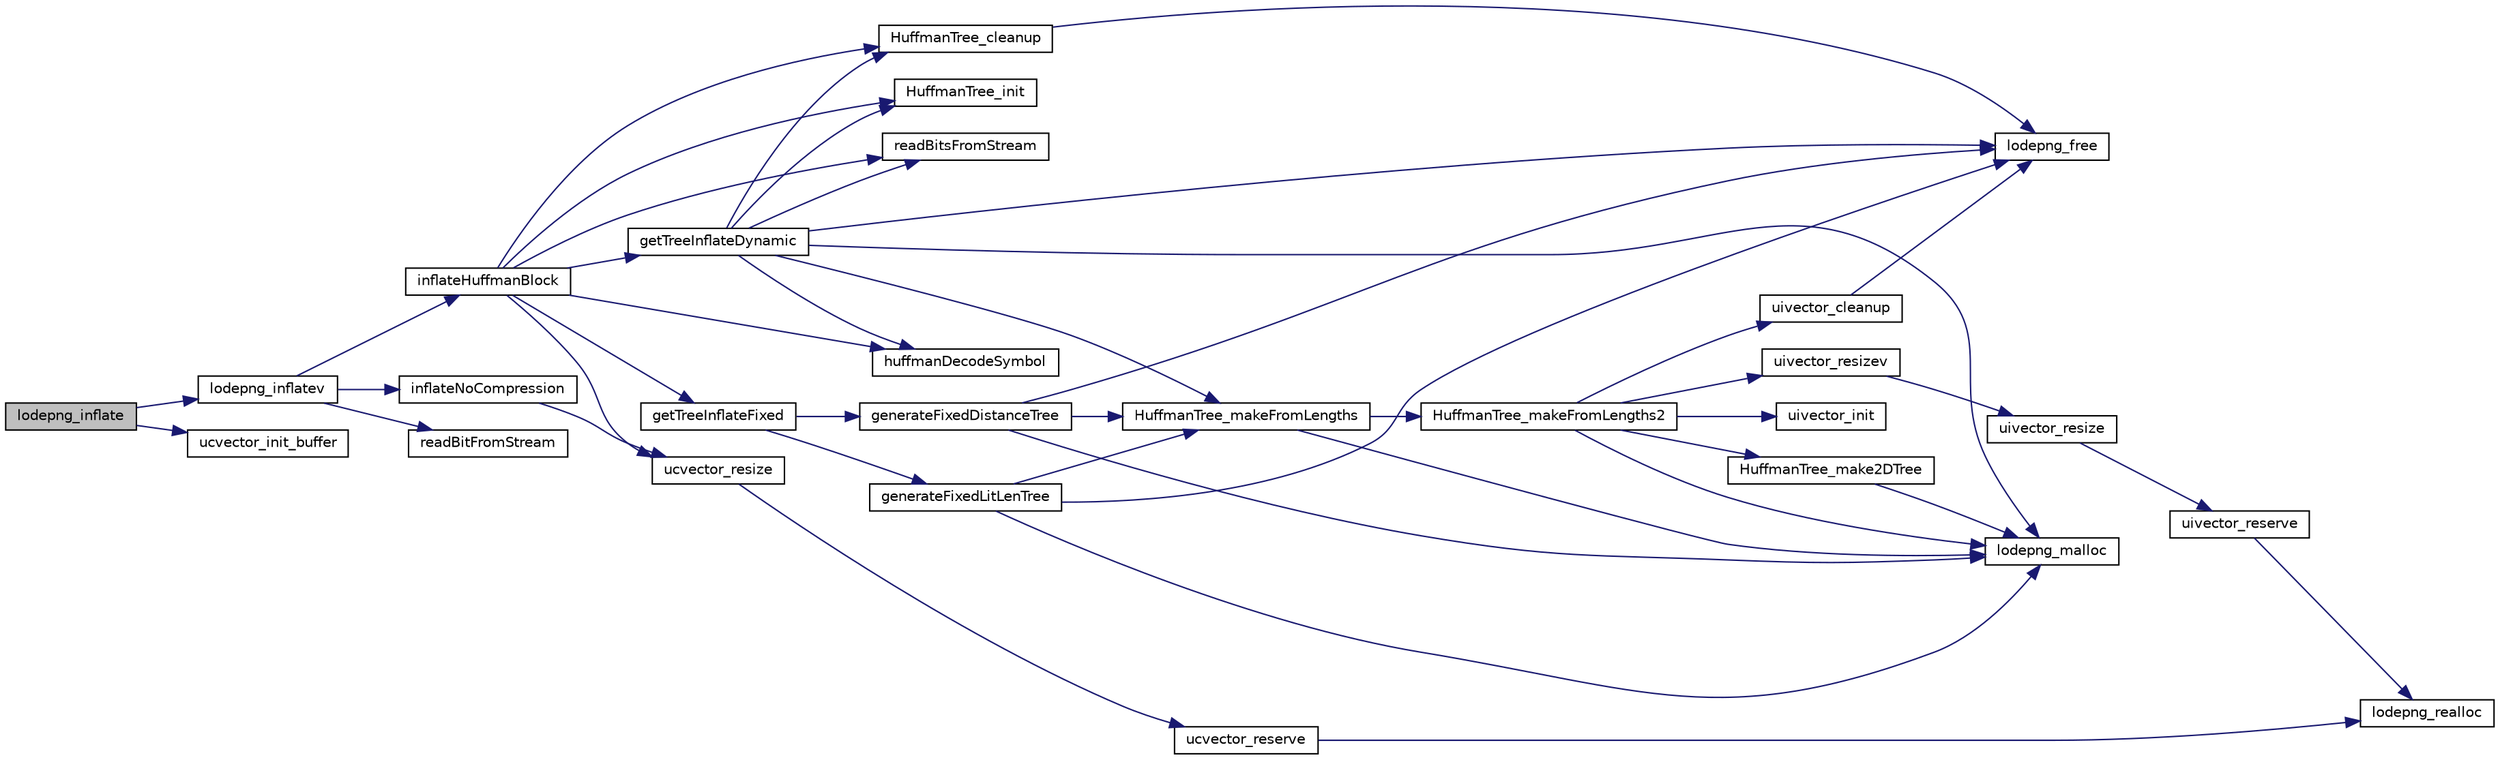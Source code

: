 digraph "lodepng_inflate"
{
 // LATEX_PDF_SIZE
  edge [fontname="Helvetica",fontsize="10",labelfontname="Helvetica",labelfontsize="10"];
  node [fontname="Helvetica",fontsize="10",shape=record];
  rankdir="LR";
  Node1 [label="lodepng_inflate",height=0.2,width=0.4,color="black", fillcolor="grey75", style="filled", fontcolor="black",tooltip=" "];
  Node1 -> Node2 [color="midnightblue",fontsize="10",style="solid",fontname="Helvetica"];
  Node2 [label="lodepng_inflatev",height=0.2,width=0.4,color="black", fillcolor="white", style="filled",URL="$lodepng_8cpp.html#ab9bde96d8779ba938e3122c30f169c11",tooltip=" "];
  Node2 -> Node3 [color="midnightblue",fontsize="10",style="solid",fontname="Helvetica"];
  Node3 [label="inflateHuffmanBlock",height=0.2,width=0.4,color="black", fillcolor="white", style="filled",URL="$lodepng_8cpp.html#a81bb15a46d4af11cbc78bb671971b099",tooltip=" "];
  Node3 -> Node4 [color="midnightblue",fontsize="10",style="solid",fontname="Helvetica"];
  Node4 [label="getTreeInflateDynamic",height=0.2,width=0.4,color="black", fillcolor="white", style="filled",URL="$lodepng_8cpp.html#a83644e0bc7e164a26131b1b369907d3b",tooltip=" "];
  Node4 -> Node5 [color="midnightblue",fontsize="10",style="solid",fontname="Helvetica"];
  Node5 [label="huffmanDecodeSymbol",height=0.2,width=0.4,color="black", fillcolor="white", style="filled",URL="$lodepng_8cpp.html#abf89fc00646f5514a9b1c4f69785e052",tooltip=" "];
  Node4 -> Node6 [color="midnightblue",fontsize="10",style="solid",fontname="Helvetica"];
  Node6 [label="HuffmanTree_cleanup",height=0.2,width=0.4,color="black", fillcolor="white", style="filled",URL="$lodepng_8cpp.html#a3228e11a4562c70c9fb78931eb6eb44a",tooltip=" "];
  Node6 -> Node7 [color="midnightblue",fontsize="10",style="solid",fontname="Helvetica"];
  Node7 [label="lodepng_free",height=0.2,width=0.4,color="black", fillcolor="white", style="filled",URL="$lodepng_8cpp.html#a5cabd4078527ba33b78791fac7e8b15c",tooltip=" "];
  Node4 -> Node8 [color="midnightblue",fontsize="10",style="solid",fontname="Helvetica"];
  Node8 [label="HuffmanTree_init",height=0.2,width=0.4,color="black", fillcolor="white", style="filled",URL="$lodepng_8cpp.html#a37cb427b175e04defdc48569b76a375c",tooltip=" "];
  Node4 -> Node9 [color="midnightblue",fontsize="10",style="solid",fontname="Helvetica"];
  Node9 [label="HuffmanTree_makeFromLengths",height=0.2,width=0.4,color="black", fillcolor="white", style="filled",URL="$lodepng_8cpp.html#aba97231d47c3cb5538a30bb0cd4be7e9",tooltip=" "];
  Node9 -> Node10 [color="midnightblue",fontsize="10",style="solid",fontname="Helvetica"];
  Node10 [label="HuffmanTree_makeFromLengths2",height=0.2,width=0.4,color="black", fillcolor="white", style="filled",URL="$lodepng_8cpp.html#a6dd288bb82383b61cb04855b6a38680a",tooltip=" "];
  Node10 -> Node11 [color="midnightblue",fontsize="10",style="solid",fontname="Helvetica"];
  Node11 [label="HuffmanTree_make2DTree",height=0.2,width=0.4,color="black", fillcolor="white", style="filled",URL="$lodepng_8cpp.html#aadc61a27e58bef1cc7722ea172bf58fd",tooltip=" "];
  Node11 -> Node12 [color="midnightblue",fontsize="10",style="solid",fontname="Helvetica"];
  Node12 [label="lodepng_malloc",height=0.2,width=0.4,color="black", fillcolor="white", style="filled",URL="$lodepng_8cpp.html#acde6d2f623c875a922fc7526d49af03c",tooltip=" "];
  Node10 -> Node12 [color="midnightblue",fontsize="10",style="solid",fontname="Helvetica"];
  Node10 -> Node13 [color="midnightblue",fontsize="10",style="solid",fontname="Helvetica"];
  Node13 [label="uivector_cleanup",height=0.2,width=0.4,color="black", fillcolor="white", style="filled",URL="$lodepng_8cpp.html#a58616079535e14a89a469632d078d336",tooltip=" "];
  Node13 -> Node7 [color="midnightblue",fontsize="10",style="solid",fontname="Helvetica"];
  Node10 -> Node14 [color="midnightblue",fontsize="10",style="solid",fontname="Helvetica"];
  Node14 [label="uivector_init",height=0.2,width=0.4,color="black", fillcolor="white", style="filled",URL="$lodepng_8cpp.html#aa03164e774d0dea9886ccdbb3f591f49",tooltip=" "];
  Node10 -> Node15 [color="midnightblue",fontsize="10",style="solid",fontname="Helvetica"];
  Node15 [label="uivector_resizev",height=0.2,width=0.4,color="black", fillcolor="white", style="filled",URL="$lodepng_8cpp.html#a2ceb381bbb52c2fc72946047b58ea11d",tooltip=" "];
  Node15 -> Node16 [color="midnightblue",fontsize="10",style="solid",fontname="Helvetica"];
  Node16 [label="uivector_resize",height=0.2,width=0.4,color="black", fillcolor="white", style="filled",URL="$lodepng_8cpp.html#a348bbe51fbdd2881e2caabe468611a26",tooltip=" "];
  Node16 -> Node17 [color="midnightblue",fontsize="10",style="solid",fontname="Helvetica"];
  Node17 [label="uivector_reserve",height=0.2,width=0.4,color="black", fillcolor="white", style="filled",URL="$lodepng_8cpp.html#a61adf65885d6d7d2ca17cc74c4878da2",tooltip=" "];
  Node17 -> Node18 [color="midnightblue",fontsize="10",style="solid",fontname="Helvetica"];
  Node18 [label="lodepng_realloc",height=0.2,width=0.4,color="black", fillcolor="white", style="filled",URL="$lodepng_8cpp.html#a6ee50a3631edd70134996a315552131b",tooltip=" "];
  Node9 -> Node12 [color="midnightblue",fontsize="10",style="solid",fontname="Helvetica"];
  Node4 -> Node7 [color="midnightblue",fontsize="10",style="solid",fontname="Helvetica"];
  Node4 -> Node12 [color="midnightblue",fontsize="10",style="solid",fontname="Helvetica"];
  Node4 -> Node19 [color="midnightblue",fontsize="10",style="solid",fontname="Helvetica"];
  Node19 [label="readBitsFromStream",height=0.2,width=0.4,color="black", fillcolor="white", style="filled",URL="$lodepng_8cpp.html#aa7fbb9c4282b81dee9596cf334c7e719",tooltip=" "];
  Node3 -> Node20 [color="midnightblue",fontsize="10",style="solid",fontname="Helvetica"];
  Node20 [label="getTreeInflateFixed",height=0.2,width=0.4,color="black", fillcolor="white", style="filled",URL="$lodepng_8cpp.html#abcd01b659a4a19a50aa61345cec2e89d",tooltip=" "];
  Node20 -> Node21 [color="midnightblue",fontsize="10",style="solid",fontname="Helvetica"];
  Node21 [label="generateFixedDistanceTree",height=0.2,width=0.4,color="black", fillcolor="white", style="filled",URL="$lodepng_8cpp.html#afff6d2d37364f0329eba8b54c380b1ff",tooltip=" "];
  Node21 -> Node9 [color="midnightblue",fontsize="10",style="solid",fontname="Helvetica"];
  Node21 -> Node7 [color="midnightblue",fontsize="10",style="solid",fontname="Helvetica"];
  Node21 -> Node12 [color="midnightblue",fontsize="10",style="solid",fontname="Helvetica"];
  Node20 -> Node22 [color="midnightblue",fontsize="10",style="solid",fontname="Helvetica"];
  Node22 [label="generateFixedLitLenTree",height=0.2,width=0.4,color="black", fillcolor="white", style="filled",URL="$lodepng_8cpp.html#ae061b285397842660d714272df841c39",tooltip=" "];
  Node22 -> Node9 [color="midnightblue",fontsize="10",style="solid",fontname="Helvetica"];
  Node22 -> Node7 [color="midnightblue",fontsize="10",style="solid",fontname="Helvetica"];
  Node22 -> Node12 [color="midnightblue",fontsize="10",style="solid",fontname="Helvetica"];
  Node3 -> Node5 [color="midnightblue",fontsize="10",style="solid",fontname="Helvetica"];
  Node3 -> Node6 [color="midnightblue",fontsize="10",style="solid",fontname="Helvetica"];
  Node3 -> Node8 [color="midnightblue",fontsize="10",style="solid",fontname="Helvetica"];
  Node3 -> Node19 [color="midnightblue",fontsize="10",style="solid",fontname="Helvetica"];
  Node3 -> Node23 [color="midnightblue",fontsize="10",style="solid",fontname="Helvetica"];
  Node23 [label="ucvector_resize",height=0.2,width=0.4,color="black", fillcolor="white", style="filled",URL="$lodepng_8cpp.html#ae4e2da90ae4abb858852f211eb28d622",tooltip=" "];
  Node23 -> Node24 [color="midnightblue",fontsize="10",style="solid",fontname="Helvetica"];
  Node24 [label="ucvector_reserve",height=0.2,width=0.4,color="black", fillcolor="white", style="filled",URL="$lodepng_8cpp.html#ac03e508691c2826ee4065627465ccb4a",tooltip=" "];
  Node24 -> Node18 [color="midnightblue",fontsize="10",style="solid",fontname="Helvetica"];
  Node2 -> Node25 [color="midnightblue",fontsize="10",style="solid",fontname="Helvetica"];
  Node25 [label="inflateNoCompression",height=0.2,width=0.4,color="black", fillcolor="white", style="filled",URL="$lodepng_8cpp.html#ab38930a2237fe8c8d4ac9af09a95a04b",tooltip=" "];
  Node25 -> Node23 [color="midnightblue",fontsize="10",style="solid",fontname="Helvetica"];
  Node2 -> Node26 [color="midnightblue",fontsize="10",style="solid",fontname="Helvetica"];
  Node26 [label="readBitFromStream",height=0.2,width=0.4,color="black", fillcolor="white", style="filled",URL="$lodepng_8cpp.html#a2f08dd6df293eb1fdfdd193892a699ed",tooltip=" "];
  Node1 -> Node27 [color="midnightblue",fontsize="10",style="solid",fontname="Helvetica"];
  Node27 [label="ucvector_init_buffer",height=0.2,width=0.4,color="black", fillcolor="white", style="filled",URL="$lodepng_8cpp.html#a965dbd8125f0471f3e0d8206b4c91f22",tooltip=" "];
}
